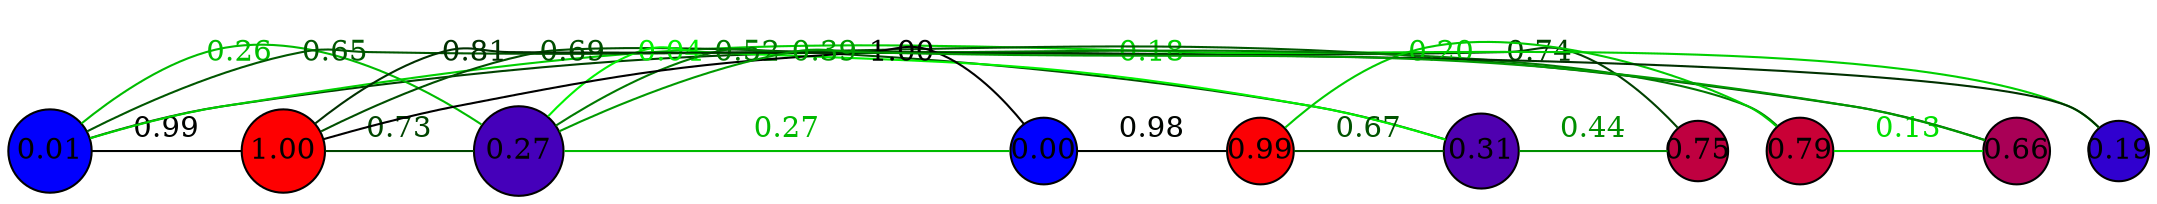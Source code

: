 graph G {
    splines=true;
    overlap=false;
    sep="1.0";
    edge [minlen=2, constraint=false];
    0 [label="0.01", style=filled, fillcolor="#0200fd", width=0.55, height=0.55, fixedsize=true, shape=circle];
    1 [label="0.31", style=filled, fillcolor="#4f00b0", width=0.50, height=0.50, fixedsize=true, shape=circle];
    2 [label="0.79", style=filled, fillcolor="#c90036", width=0.45, height=0.45, fixedsize=true, shape=circle];
    3 [label="1.00", style=filled, fillcolor="#fe0001", width=0.55, height=0.55, fixedsize=true, shape=circle];
    4 [label="0.75", style=filled, fillcolor="#bf0040", width=0.40, height=0.40, fixedsize=true, shape=circle];
    5 [label="0.27", style=filled, fillcolor="#4500ba", width=0.60, height=0.60, fixedsize=true, shape=circle];
    6 [label="0.00", style=filled, fillcolor="#0000ff", width=0.45, height=0.45, fixedsize=true, shape=circle];
    7 [label="0.19", style=filled, fillcolor="#3000cf", width=0.40, height=0.40, fixedsize=true, shape=circle];
    8 [label="0.66", style=filled, fillcolor="#a90056", width=0.45, height=0.45, fixedsize=true, shape=circle];
    9 [label="0.99", style=filled, fillcolor="#fb0004", width=0.45, height=0.45, fixedsize=true, shape=circle];
    0 -- 3 [weight=0.99, color="#000200", fontcolor="#000200", label="0.99"];
    0 -- 4 [weight=0.74, color="#004100", fontcolor="#004100", label="0.74"];
    0 -- 5 [weight=0.26, color="#00bc00", fontcolor="#00bc00", label="0.26"];
    0 -- 7 [weight=0.18, color="#00d000", fontcolor="#00d000", label="0.18"];
    0 -- 8 [weight=0.65, color="#005700", fontcolor="#005700", label="0.65"];
    1 -- 3 [weight=0.69, color="#004f00", fontcolor="#004f00", label="0.69"];
    1 -- 4 [weight=0.44, color="#008f00", fontcolor="#008f00", label="0.44"];
    1 -- 5 [weight=0.04, color="#00f400", fontcolor="#00f400", label="0.04"];
    1 -- 9 [weight=0.67, color="#005300", fontcolor="#005300", label="0.67"];
    2 -- 5 [weight=0.52, color="#007a00", fontcolor="#007a00", label="0.52"];
    2 -- 8 [weight=0.13, color="#00df00", fontcolor="#00df00", label="0.13"];
    2 -- 9 [weight=0.20, color="#00cc00", fontcolor="#00cc00", label="0.20"];
    3 -- 5 [weight=0.73, color="#004500", fontcolor="#004500", label="0.73"];
    3 -- 6 [weight=1.00, color="#000000", fontcolor="#000000", label="1.00"];
    3 -- 7 [weight=0.81, color="#003000", fontcolor="#003000", label="0.81"];
    5 -- 6 [weight=0.27, color="#00ba00", fontcolor="#00ba00", label="0.27"];
    5 -- 8 [weight=0.39, color="#009a00", fontcolor="#009a00", label="0.39"];
    6 -- 9 [weight=0.98, color="#000400", fontcolor="#000400", label="0.98"];
}

